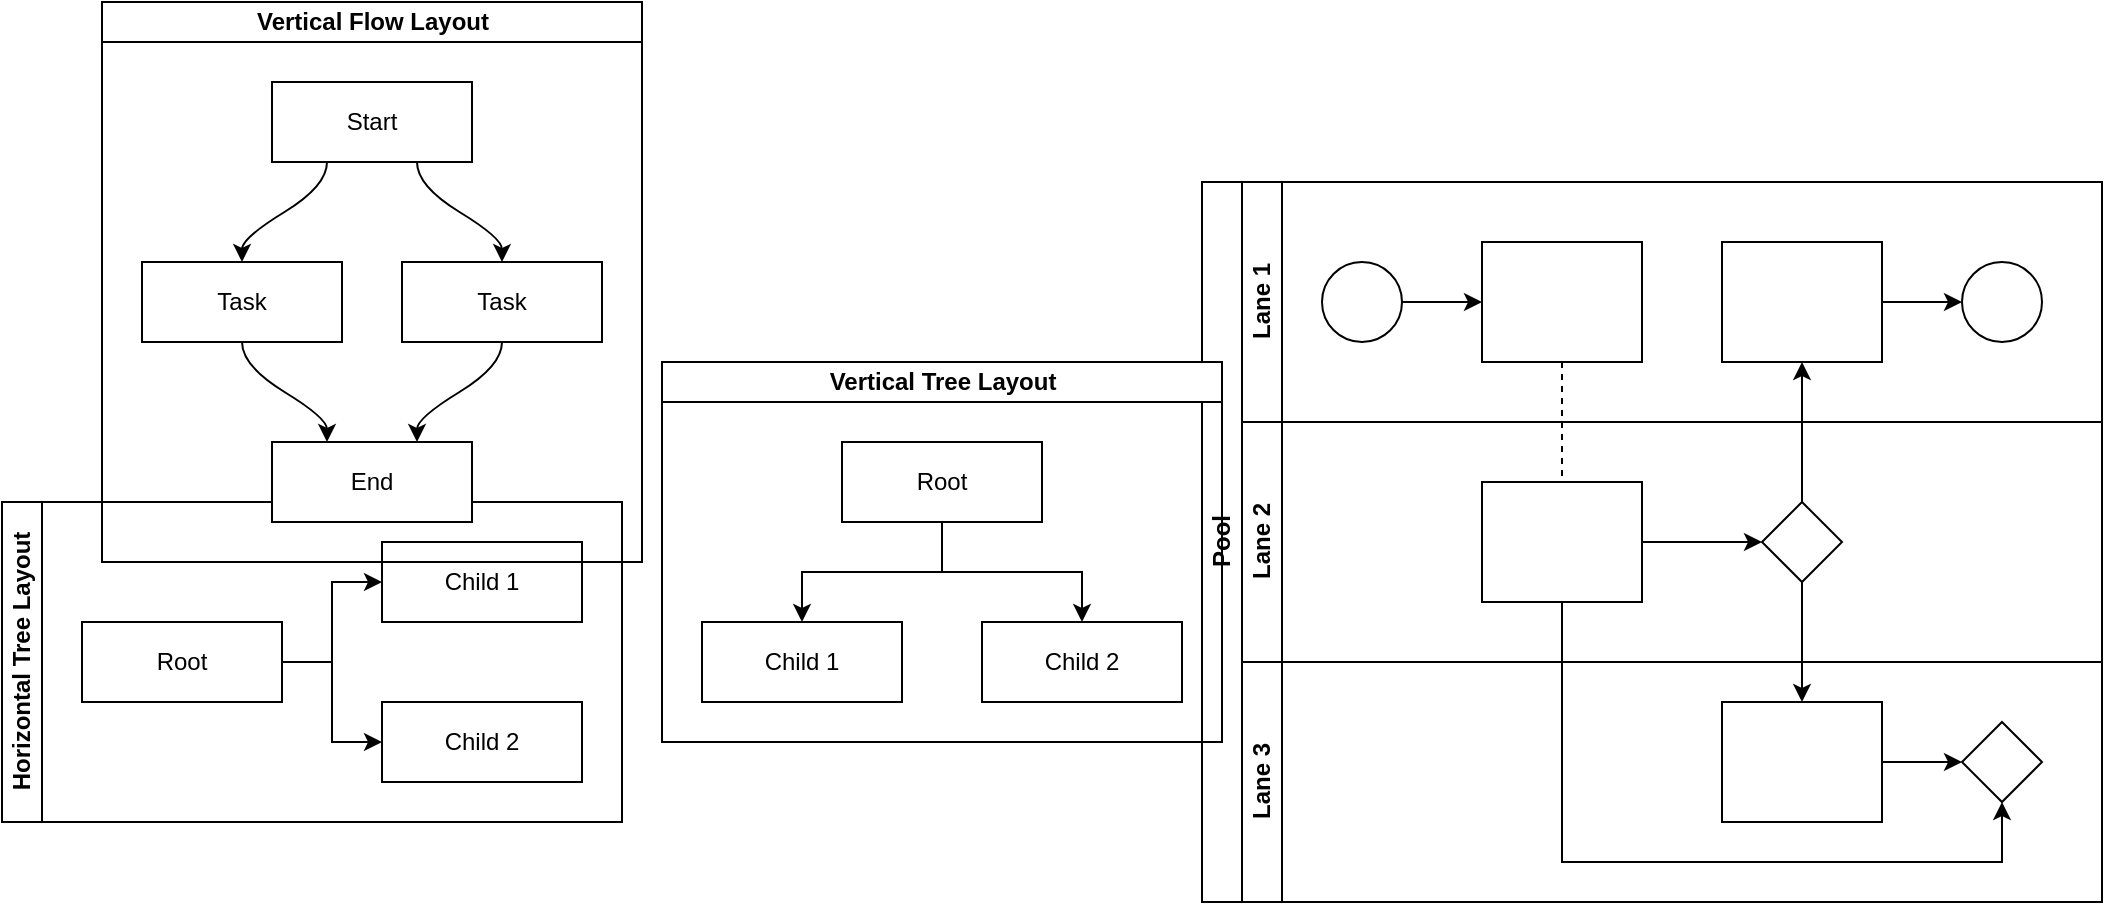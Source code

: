 <mxfile version="14.1.2" type="device"><diagram id="prtHgNgQTEPvFCAcTncT" name="Page-1"><mxGraphModel dx="1640" dy="454" grid="1" gridSize="10" guides="1" tooltips="1" connect="1" arrows="1" fold="1" page="1" pageScale="1" pageWidth="827" pageHeight="1169" math="0" shadow="0"><root><mxCell id="0"/><mxCell id="1" parent="0"/><mxCell id="dNxyNK7c78bLwvsdeMH5-19" value="Pool" style="swimlane;html=1;childLayout=stackLayout;resizeParent=1;resizeParentMax=0;horizontal=0;startSize=20;horizontalStack=0;" parent="1" vertex="1"><mxGeometry x="120" y="120" width="450" height="360" as="geometry"/></mxCell><mxCell id="dNxyNK7c78bLwvsdeMH5-27" value="" style="edgeStyle=orthogonalEdgeStyle;rounded=0;orthogonalLoop=1;jettySize=auto;html=1;dashed=1;endArrow=none;endFill=0;" parent="dNxyNK7c78bLwvsdeMH5-19" source="dNxyNK7c78bLwvsdeMH5-24" target="dNxyNK7c78bLwvsdeMH5-26" edge="1"><mxGeometry relative="1" as="geometry"/></mxCell><mxCell id="dNxyNK7c78bLwvsdeMH5-31" style="edgeStyle=orthogonalEdgeStyle;rounded=0;orthogonalLoop=1;jettySize=auto;html=1;endArrow=classic;endFill=1;" parent="dNxyNK7c78bLwvsdeMH5-19" source="dNxyNK7c78bLwvsdeMH5-28" target="dNxyNK7c78bLwvsdeMH5-30" edge="1"><mxGeometry relative="1" as="geometry"/></mxCell><mxCell id="dNxyNK7c78bLwvsdeMH5-35" style="edgeStyle=orthogonalEdgeStyle;rounded=0;orthogonalLoop=1;jettySize=auto;html=1;endArrow=classic;endFill=1;" parent="dNxyNK7c78bLwvsdeMH5-19" source="dNxyNK7c78bLwvsdeMH5-28" target="dNxyNK7c78bLwvsdeMH5-34" edge="1"><mxGeometry relative="1" as="geometry"/></mxCell><mxCell id="dNxyNK7c78bLwvsdeMH5-38" style="edgeStyle=orthogonalEdgeStyle;rounded=0;orthogonalLoop=1;jettySize=auto;html=1;endArrow=classic;endFill=1;" parent="dNxyNK7c78bLwvsdeMH5-19" source="dNxyNK7c78bLwvsdeMH5-26" target="dNxyNK7c78bLwvsdeMH5-36" edge="1"><mxGeometry relative="1" as="geometry"><Array as="points"><mxPoint x="180" y="340"/><mxPoint x="400" y="340"/></Array></mxGeometry></mxCell><mxCell id="dNxyNK7c78bLwvsdeMH5-20" value="Lane 1" style="swimlane;html=1;startSize=20;horizontal=0;" parent="dNxyNK7c78bLwvsdeMH5-19" vertex="1"><mxGeometry x="20" width="430" height="120" as="geometry"/></mxCell><mxCell id="dNxyNK7c78bLwvsdeMH5-25" value="" style="edgeStyle=orthogonalEdgeStyle;rounded=0;orthogonalLoop=1;jettySize=auto;html=1;" parent="dNxyNK7c78bLwvsdeMH5-20" source="dNxyNK7c78bLwvsdeMH5-23" target="dNxyNK7c78bLwvsdeMH5-24" edge="1"><mxGeometry relative="1" as="geometry"/></mxCell><mxCell id="dNxyNK7c78bLwvsdeMH5-23" value="" style="ellipse;whiteSpace=wrap;html=1;" parent="dNxyNK7c78bLwvsdeMH5-20" vertex="1"><mxGeometry x="40" y="40" width="40" height="40" as="geometry"/></mxCell><mxCell id="dNxyNK7c78bLwvsdeMH5-24" value="" style="rounded=0;whiteSpace=wrap;html=1;fontFamily=Helvetica;fontSize=12;fontColor=#000000;align=center;" parent="dNxyNK7c78bLwvsdeMH5-20" vertex="1"><mxGeometry x="120" y="30" width="80" height="60" as="geometry"/></mxCell><mxCell id="dNxyNK7c78bLwvsdeMH5-33" value="" style="edgeStyle=orthogonalEdgeStyle;rounded=0;orthogonalLoop=1;jettySize=auto;html=1;endArrow=classic;endFill=1;" parent="dNxyNK7c78bLwvsdeMH5-20" source="dNxyNK7c78bLwvsdeMH5-30" target="dNxyNK7c78bLwvsdeMH5-32" edge="1"><mxGeometry relative="1" as="geometry"/></mxCell><mxCell id="dNxyNK7c78bLwvsdeMH5-30" value="" style="rounded=0;whiteSpace=wrap;html=1;fontFamily=Helvetica;fontSize=12;fontColor=#000000;align=center;" parent="dNxyNK7c78bLwvsdeMH5-20" vertex="1"><mxGeometry x="240" y="30" width="80" height="60" as="geometry"/></mxCell><mxCell id="dNxyNK7c78bLwvsdeMH5-32" value="" style="ellipse;whiteSpace=wrap;html=1;" parent="dNxyNK7c78bLwvsdeMH5-20" vertex="1"><mxGeometry x="360" y="40" width="40" height="40" as="geometry"/></mxCell><mxCell id="dNxyNK7c78bLwvsdeMH5-21" value="Lane 2" style="swimlane;html=1;startSize=20;horizontal=0;" parent="dNxyNK7c78bLwvsdeMH5-19" vertex="1"><mxGeometry x="20" y="120" width="430" height="120" as="geometry"/></mxCell><mxCell id="dNxyNK7c78bLwvsdeMH5-29" value="" style="edgeStyle=orthogonalEdgeStyle;rounded=0;orthogonalLoop=1;jettySize=auto;html=1;endArrow=classic;endFill=1;" parent="dNxyNK7c78bLwvsdeMH5-21" source="dNxyNK7c78bLwvsdeMH5-26" target="dNxyNK7c78bLwvsdeMH5-28" edge="1"><mxGeometry relative="1" as="geometry"/></mxCell><mxCell id="dNxyNK7c78bLwvsdeMH5-26" value="" style="rounded=0;whiteSpace=wrap;html=1;fontFamily=Helvetica;fontSize=12;fontColor=#000000;align=center;" parent="dNxyNK7c78bLwvsdeMH5-21" vertex="1"><mxGeometry x="120" y="30" width="80" height="60" as="geometry"/></mxCell><mxCell id="dNxyNK7c78bLwvsdeMH5-28" value="" style="rhombus;whiteSpace=wrap;html=1;fontFamily=Helvetica;fontSize=12;fontColor=#000000;align=center;" parent="dNxyNK7c78bLwvsdeMH5-21" vertex="1"><mxGeometry x="260" y="40" width="40" height="40" as="geometry"/></mxCell><mxCell id="dNxyNK7c78bLwvsdeMH5-22" value="Lane 3" style="swimlane;html=1;startSize=20;horizontal=0;" parent="dNxyNK7c78bLwvsdeMH5-19" vertex="1"><mxGeometry x="20" y="240" width="430" height="120" as="geometry"/></mxCell><mxCell id="dNxyNK7c78bLwvsdeMH5-37" value="" style="edgeStyle=orthogonalEdgeStyle;rounded=0;orthogonalLoop=1;jettySize=auto;html=1;endArrow=classic;endFill=1;" parent="dNxyNK7c78bLwvsdeMH5-22" source="dNxyNK7c78bLwvsdeMH5-34" target="dNxyNK7c78bLwvsdeMH5-36" edge="1"><mxGeometry relative="1" as="geometry"/></mxCell><mxCell id="dNxyNK7c78bLwvsdeMH5-34" value="" style="rounded=0;whiteSpace=wrap;html=1;fontFamily=Helvetica;fontSize=12;fontColor=#000000;align=center;" parent="dNxyNK7c78bLwvsdeMH5-22" vertex="1"><mxGeometry x="240" y="20" width="80" height="60" as="geometry"/></mxCell><mxCell id="dNxyNK7c78bLwvsdeMH5-36" value="" style="rhombus;whiteSpace=wrap;html=1;fontFamily=Helvetica;fontSize=12;fontColor=#000000;align=center;" parent="dNxyNK7c78bLwvsdeMH5-22" vertex="1"><mxGeometry x="360" y="30" width="40" height="40" as="geometry"/></mxCell><mxCell id="im6XzkvhLU0EQmKpcj0r-1" value="Vertical Tree Layout" style="swimlane;html=1;startSize=20;horizontal=1;childLayout=treeLayout;horizontalTree=0;resizable=0;containerType=tree;" vertex="1" parent="1"><mxGeometry x="-150" y="210" width="280" height="190" as="geometry"/></mxCell><mxCell id="im6XzkvhLU0EQmKpcj0r-2" value="Root" style="whiteSpace=wrap;html=1;" vertex="1" parent="im6XzkvhLU0EQmKpcj0r-1"><mxGeometry x="90" y="40" width="100" height="40" as="geometry"/></mxCell><mxCell id="im6XzkvhLU0EQmKpcj0r-3" value="Child 1" style="whiteSpace=wrap;html=1;" vertex="1" parent="im6XzkvhLU0EQmKpcj0r-1"><mxGeometry x="20" y="130" width="100" height="40" as="geometry"/></mxCell><mxCell id="im6XzkvhLU0EQmKpcj0r-4" value="" style="edgeStyle=elbowEdgeStyle;elbow=vertical;html=1;rounded=0;" edge="1" parent="im6XzkvhLU0EQmKpcj0r-1" source="im6XzkvhLU0EQmKpcj0r-2" target="im6XzkvhLU0EQmKpcj0r-3"><mxGeometry relative="1" as="geometry"/></mxCell><mxCell id="im6XzkvhLU0EQmKpcj0r-5" value="Child 2" style="whiteSpace=wrap;html=1;" vertex="1" parent="im6XzkvhLU0EQmKpcj0r-1"><mxGeometry x="160" y="130" width="100" height="40" as="geometry"/></mxCell><mxCell id="im6XzkvhLU0EQmKpcj0r-6" value="" style="edgeStyle=elbowEdgeStyle;elbow=vertical;html=1;rounded=0;" edge="1" parent="im6XzkvhLU0EQmKpcj0r-1" source="im6XzkvhLU0EQmKpcj0r-2" target="im6XzkvhLU0EQmKpcj0r-5"><mxGeometry relative="1" as="geometry"/></mxCell><mxCell id="im6XzkvhLU0EQmKpcj0r-7" value="Horizontal Tree Layout" style="swimlane;html=1;startSize=20;horizontal=0;childLayout=treeLayout;horizontalTree=1;resizable=0;containerType=tree;" vertex="1" parent="1"><mxGeometry x="-480" y="280" width="310" height="160" as="geometry"/></mxCell><mxCell id="im6XzkvhLU0EQmKpcj0r-8" value="Root" style="whiteSpace=wrap;html=1;" vertex="1" parent="im6XzkvhLU0EQmKpcj0r-7"><mxGeometry x="40" y="60" width="100" height="40" as="geometry"/></mxCell><mxCell id="im6XzkvhLU0EQmKpcj0r-9" value="Child 1" style="whiteSpace=wrap;html=1;" vertex="1" parent="im6XzkvhLU0EQmKpcj0r-7"><mxGeometry x="190" y="20" width="100" height="40" as="geometry"/></mxCell><mxCell id="im6XzkvhLU0EQmKpcj0r-10" value="" style="edgeStyle=elbowEdgeStyle;elbow=horizontal;html=1;rounded=0;" edge="1" parent="im6XzkvhLU0EQmKpcj0r-7" source="im6XzkvhLU0EQmKpcj0r-8" target="im6XzkvhLU0EQmKpcj0r-9"><mxGeometry relative="1" as="geometry"/></mxCell><mxCell id="im6XzkvhLU0EQmKpcj0r-11" value="Child 2" style="whiteSpace=wrap;html=1;" vertex="1" parent="im6XzkvhLU0EQmKpcj0r-7"><mxGeometry x="190" y="100" width="100" height="40" as="geometry"/></mxCell><mxCell id="im6XzkvhLU0EQmKpcj0r-12" value="" style="edgeStyle=elbowEdgeStyle;elbow=horizontal;html=1;rounded=0;" edge="1" parent="im6XzkvhLU0EQmKpcj0r-7" source="im6XzkvhLU0EQmKpcj0r-8" target="im6XzkvhLU0EQmKpcj0r-11"><mxGeometry relative="1" as="geometry"/></mxCell><mxCell id="im6XzkvhLU0EQmKpcj0r-13" value="Vertical Flow Layout" style="swimlane;html=1;startSize=20;horizontal=1;childLayout=flowLayout;flowOrientation=north;resizable=0;interRankCellSpacing=50;containerType=tree;" vertex="1" parent="1"><mxGeometry x="-430" y="30" width="270" height="280" as="geometry"/></mxCell><mxCell id="im6XzkvhLU0EQmKpcj0r-14" value="Start" style="whiteSpace=wrap;html=1;" vertex="1" parent="im6XzkvhLU0EQmKpcj0r-13"><mxGeometry x="85" y="40" width="100" height="40" as="geometry"/></mxCell><mxCell id="im6XzkvhLU0EQmKpcj0r-15" value="Task" style="whiteSpace=wrap;html=1;" vertex="1" parent="im6XzkvhLU0EQmKpcj0r-13"><mxGeometry x="20" y="130" width="100" height="40" as="geometry"/></mxCell><mxCell id="im6XzkvhLU0EQmKpcj0r-16" value="" style="html=1;curved=1;noEdgeStyle=1;orthogonal=1;" edge="1" parent="im6XzkvhLU0EQmKpcj0r-13" source="im6XzkvhLU0EQmKpcj0r-14" target="im6XzkvhLU0EQmKpcj0r-15"><mxGeometry relative="1" as="geometry"><Array as="points"><mxPoint x="112.5" y="92"/><mxPoint x="70" y="118"/></Array></mxGeometry></mxCell><mxCell id="im6XzkvhLU0EQmKpcj0r-17" value="Task" style="whiteSpace=wrap;html=1;" vertex="1" parent="im6XzkvhLU0EQmKpcj0r-13"><mxGeometry x="150" y="130" width="100" height="40" as="geometry"/></mxCell><mxCell id="im6XzkvhLU0EQmKpcj0r-18" value="" style="html=1;curved=1;noEdgeStyle=1;orthogonal=1;" edge="1" parent="im6XzkvhLU0EQmKpcj0r-13" source="im6XzkvhLU0EQmKpcj0r-14" target="im6XzkvhLU0EQmKpcj0r-17"><mxGeometry relative="1" as="geometry"><Array as="points"><mxPoint x="157.5" y="92"/><mxPoint x="200" y="118"/></Array></mxGeometry></mxCell><mxCell id="im6XzkvhLU0EQmKpcj0r-19" value="End" style="whiteSpace=wrap;html=1;" vertex="1" parent="im6XzkvhLU0EQmKpcj0r-13"><mxGeometry x="85" y="220" width="100" height="40" as="geometry"/></mxCell><mxCell id="im6XzkvhLU0EQmKpcj0r-20" value="" style="html=1;curved=1;noEdgeStyle=1;orthogonal=1;" edge="1" parent="im6XzkvhLU0EQmKpcj0r-13" source="im6XzkvhLU0EQmKpcj0r-15" target="im6XzkvhLU0EQmKpcj0r-19"><mxGeometry relative="1" as="geometry"><Array as="points"><mxPoint x="70" y="182"/><mxPoint x="112.5" y="208"/></Array></mxGeometry></mxCell><mxCell id="im6XzkvhLU0EQmKpcj0r-21" value="" style="html=1;curved=1;noEdgeStyle=1;orthogonal=1;" edge="1" parent="im6XzkvhLU0EQmKpcj0r-13" source="im6XzkvhLU0EQmKpcj0r-17" target="im6XzkvhLU0EQmKpcj0r-19"><mxGeometry relative="1" as="geometry"><Array as="points"><mxPoint x="200" y="182"/><mxPoint x="157.5" y="208"/></Array></mxGeometry></mxCell></root></mxGraphModel></diagram></mxfile>